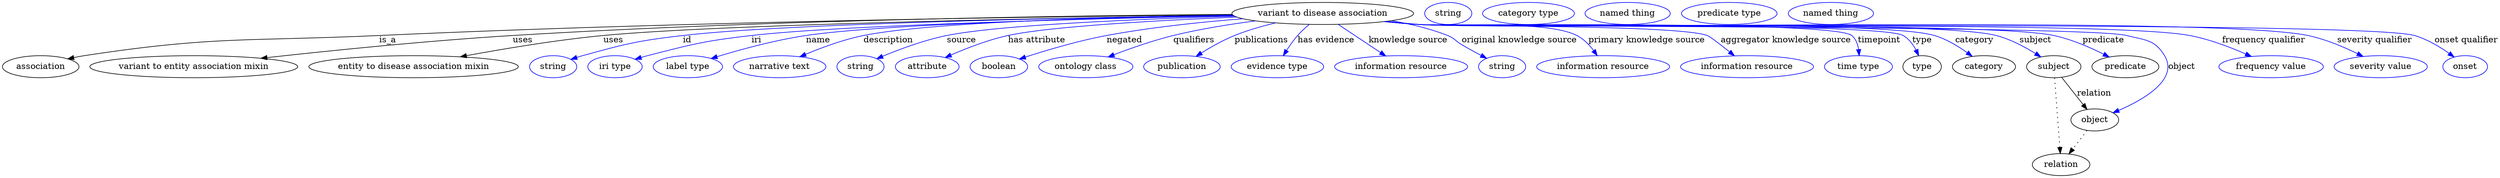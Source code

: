 digraph {
	graph [bb="0,0,4072.4,283"];
	node [label="\N"];
	"variant to disease association"	[height=0.5,
		label="variant to disease association",
		pos="2153.4,265",
		width=4.1163];
	association	[height=0.5,
		pos="62.394,178",
		width=1.7332];
	"variant to disease association" -> association	[label=is_a,
		lp="629.39,221.5",
		pos="e,106.48,190.76 2006.2,262.88 1732.3,260.31 1125.8,252.27 615.39,229 400.89,219.22 345.65,228.45 133.39,196 127.91,195.16 122.23,\
194.11 116.58,192.95"];
	"variant to entity association mixin"	[height=0.5,
		pos="312.39,178",
		width=4.7121];
	"variant to disease association" -> "variant to entity association mixin"	[label=uses,
		lp="849.89,221.5",
		pos="e,421.99,191.74 2005.8,263.41 1761.6,261.7 1258.4,255 833.39,229 695.45,220.56 537.52,204.5 432.04,192.85"];
	"entity to disease association mixin"	[height=0.5,
		pos="671.39,178",
		width=4.7482];
	"variant to disease association" -> "entity to disease association mixin"	[label=uses,
		lp="996.89,221.5",
		pos="e,747.54,194.17 2007.1,262.02 1738.3,257.99 1175.2,247.59 980.39,229 904.68,221.78 819.39,207.51 757.63,196.05"];
	id	[color=blue,
		height=0.5,
		label=string,
		pos="898.39,178",
		width=1.0652];
	"variant to disease association" -> id	[color=blue,
		label=id,
		lp="1117.4,221.5",
		pos="e,927.37,190.01 2007,262.07 1762.1,258.34 1279.4,248.71 1110.4,229 1036.5,220.39 1018.1,215.79 946.39,196 943.28,195.14 940.08,194.18 \
936.89,193.17",
		style=solid];
	iri	[color=blue,
		height=0.5,
		label="iri type",
		pos="999.39,178",
		width=1.2277];
	"variant to disease association" -> iri	[color=blue,
		label=iri,
		lp="1230.4,221.5",
		pos="e,1032.3,190.22 2008.1,261.27 1785.4,256.63 1370,246 1222.4,229 1145.9,220.19 1126.9,215.12 1052.4,196 1049,195.13 1045.5,194.17 \
1042.1,193.16",
		style=solid];
	name	[color=blue,
		height=0.5,
		label="label type",
		pos="1118.4,178",
		width=1.5707];
	"variant to disease association" -> name	[color=blue,
		label=name,
		lp="1331.4,221.5",
		pos="e,1156.4,191.39 2007.6,261.66 1803,257.74 1441.3,248.3 1311.4,229 1261.1,221.53 1205,206.17 1166.3,194.44",
		style=solid];
	description	[color=blue,
		height=0.5,
		label="narrative text",
		pos="1268.4,178",
		width=2.0943];
	"variant to disease association" -> description	[color=blue,
		label=description,
		lp="1444.9,221.5",
		pos="e,1301.1,194.25 2006.6,262.44 1822,259.56 1515.5,251.46 1404.4,229 1371.9,222.43 1336.8,209.37 1310.4,198.24",
		style=solid];
	source	[color=blue,
		height=0.5,
		label=string,
		pos="1400.4,178",
		width=1.0652];
	"variant to disease association" -> source	[color=blue,
		label=source,
		lp="1564.4,221.5",
		pos="e,1426.8,191.04 2009.8,260.5 1857.4,255.94 1626.8,246.43 1540.4,229 1503.8,221.63 1464,206.65 1436.1,195",
		style=solid];
	"has attribute"	[color=blue,
		height=0.5,
		label=attribute,
		pos="1508.4,178",
		width=1.4443];
	"variant to disease association" -> "has attribute"	[color=blue,
		label="has attribute",
		lp="1686.4,221.5",
		pos="e,1537.5,193 2013.3,259.12 1886,253.83 1708,244.08 1639.4,229 1607.2,221.94 1572.5,208.38 1546.9,197.17",
		style=solid];
	negated	[color=blue,
		height=0.5,
		label=boolean,
		pos="1625.4,178",
		width=1.2999];
	"variant to disease association" -> negated	[color=blue,
		label=negated,
		lp="1829.4,221.5",
		pos="e,1658.8,190.6 2023.1,256.38 1956.2,251.13 1873.5,242.58 1800.4,229 1754.7,220.52 1703.8,205.29 1668.7,193.86",
		style=solid];
	qualifiers	[color=blue,
		height=0.5,
		label="ontology class",
		pos="1766.4,178",
		width=2.1304];
	"variant to disease association" -> qualifiers	[color=blue,
		label=qualifiers,
		lp="1942.9,221.5",
		pos="e,1802.8,193.95 2043.8,252.88 2001.5,247.38 1952.8,239.6 1909.4,229 1876.3,220.91 1840,208.18 1812.3,197.59",
		style=solid];
	publications	[color=blue,
		height=0.5,
		label=publication,
		pos="1923.4,178",
		width=1.7332];
	"variant to disease association" -> publications	[color=blue,
		label=publications,
		lp="2053.4,221.5",
		pos="e,1946.5,194.94 2076.3,249.57 2054.2,244.3 2030.5,237.5 2009.4,229 1990.6,221.46 1971.1,210.36 1955.3,200.54",
		style=solid];
	"has evidence"	[color=blue,
		height=0.5,
		label="evidence type",
		pos="2079.4,178",
		width=2.0943];
	"variant to disease association" -> "has evidence"	[color=blue,
		label="has evidence",
		lp="2158.9,221.5",
		pos="e,2089,196.05 2131.1,246.9 2124.7,241.51 2118,235.31 2112.4,229 2105.8,221.56 2099.6,212.72 2094.3,204.55",
		style=solid];
	"knowledge source"	[color=blue,
		height=0.5,
		label="information resource",
		pos="2281.4,178",
		width=3.015];
	"variant to disease association" -> "knowledge source"	[color=blue,
		label="knowledge source",
		lp="2292.9,221.5",
		pos="e,2256.3,195.54 2178.7,247.08 2193.2,237.38 2211.8,224.99 2228.4,214 2234.6,209.85 2241.3,205.43 2247.8,201.18",
		style=solid];
	"original knowledge source"	[color=blue,
		height=0.5,
		label=string,
		pos="2446.4,178",
		width=1.0652];
	"variant to disease association" -> "original knowledge source"	[color=blue,
		label="original knowledge source",
		lp="2474.4,221.5",
		pos="e,2421,191.77 2265.5,253.17 2296,247.99 2328.5,240.32 2357.4,229 2368.8,224.54 2369.9,220.2 2380.4,214 2390.5,208.05 2401.7,201.94 \
2411.9,196.52",
		style=solid];
	"primary knowledge source"	[color=blue,
		height=0.5,
		label="information resource",
		pos="2611.4,178",
		width=3.015];
	"variant to disease association" -> "primary knowledge source"	[color=blue,
		label="primary knowledge source",
		lp="2682.4,221.5",
		pos="e,2601.7,196.07 2257.9,252.2 2275.7,250.35 2294.1,248.54 2311.4,247 2368.4,241.94 2517.2,254.68 2568.4,229 2579.4,223.49 2588.7,\
213.83 2595.8,204.46",
		style=solid];
	"aggregator knowledge source"	[color=blue,
		height=0.5,
		label="information resource",
		pos="2846.4,178",
		width=3.015];
	"variant to disease association" -> "aggregator knowledge source"	[color=blue,
		label="aggregator knowledge source",
		lp="2909.9,221.5",
		pos="e,2825.8,195.87 2255.7,251.95 2274.2,250.07 2293.4,248.31 2311.4,247 2363.5,243.2 2732.2,246.77 2781.4,229 2785.8,227.42 2802.5,\
214.5 2817.9,202.19",
		style=solid];
	timepoint	[color=blue,
		height=0.5,
		label="time type",
		pos="3028.4,178",
		width=1.5346];
	"variant to disease association" -> timepoint	[color=blue,
		label=timepoint,
		lp="3062.4,221.5",
		pos="e,3029.6,196.1 2254.9,251.84 2273.6,249.95 2293.1,248.22 2311.4,247 2350.5,244.4 2987.1,253.97 3017.4,229 3024.1,223.45 3027.3,214.81 \
3028.7,206.26",
		style=solid];
	type	[height=0.5,
		pos="3132.4,178",
		width=0.86659];
	"variant to disease association" -> type	[color=blue,
		label=type,
		lp="3132.4,221.5",
		pos="e,3126.7,196.12 2254.9,251.8 2273.6,249.91 2293.1,248.19 2311.4,247 2355.2,244.15 3063.3,250.79 3101.4,229 3110.6,223.73 3117.4,\
214.5 3122.3,205.4",
		style=solid];
	category	[height=0.5,
		pos="3233.4,178",
		width=1.4263];
	"variant to disease association" -> category	[color=blue,
		label=category,
		lp="3217.9,221.5",
		pos="e,3214.2,194.98 2254.4,251.83 2273.3,249.92 2292.9,248.19 2311.4,247 2404.7,241 3062.8,255.48 3152.4,229 3171.7,223.29 3191,211.66 \
3206,201.05",
		style=solid];
	subject	[height=0.5,
		pos="3347.4,178",
		width=1.2277];
	"variant to disease association" -> subject	[color=blue,
		label=subject,
		lp="3317.4,221.5",
		pos="e,3326.2,194.03 2254.4,251.79 2273.3,249.89 2292.9,248.17 2311.4,247 2415.9,240.39 3152.1,255.3 3253.4,229 3276.2,223.07 3299.7,\
210.61 3317.5,199.61",
		style=solid];
	predicate	[height=0.5,
		pos="3464.4,178",
		width=1.5165];
	"variant to disease association" -> predicate	[color=blue,
		label=predicate,
		lp="3428.4,221.5",
		pos="e,3438,193.81 2254.4,251.76 2273.3,249.86 2292.9,248.15 2311.4,247 2426.3,239.83 3234.8,253.07 3347.4,229 3375.9,222.9 3406.2,209.78 \
3428.8,198.51",
		style=solid];
	object	[height=0.5,
		pos="3414.4,91",
		width=1.0832];
	"variant to disease association" -> object	[color=blue,
		label=object,
		lp="3556.4,178",
		pos="e,3444.1,102.71 2254,251.78 2273,249.86 2292.8,248.14 2311.4,247 2375.4,243.06 3404.3,245.02 3466.4,229 3496.6,221.21 3512.3,222.76 \
3528.4,196 3551.6,157.33 3495,124.53 3453.5,106.62",
		style=solid];
	"frequency qualifier"	[color=blue,
		height=0.5,
		label="frequency value",
		pos="3702.4,178",
		width=2.3651];
	"variant to disease association" -> "frequency qualifier"	[color=blue,
		label="frequency qualifier",
		lp="3690.4,221.5",
		pos="e,3670.2,194.69 2254,251.76 2273,249.85 2292.8,248.13 2311.4,247 2450.9,238.51 3432,254.98 3569.4,229 3601.1,223 3635.1,210.08 3660.8,\
198.88",
		style=solid];
	"severity qualifier"	[color=blue,
		height=0.5,
		label="severity value",
		pos="3881.4,178",
		width=2.1123];
	"variant to disease association" -> "severity qualifier"	[color=blue,
		label="severity qualifier",
		lp="3871.4,221.5",
		pos="e,3852.6,194.83 2254,251.73 2273,249.82 2292.8,248.11 2311.4,247 2472.3,237.36 3604.5,261.84 3762.4,229 3790.7,223.1 3820.8,210.42 \
3843.6,199.31",
		style=solid];
	"onset qualifier"	[color=blue,
		height=0.5,
		label=onset,
		pos="4018.4,178",
		width=1.011];
	"variant to disease association" -> "onset qualifier"	[color=blue,
		label="onset qualifier",
		lp="4020.9,221.5",
		pos="e,4000.5,193.83 2254,251.71 2273,249.8 2292.8,248.1 2311.4,247 2401.5,241.66 3849.6,253.89 3936.4,229 3956.6,223.2 3976.8,210.96 \
3992.1,200.05",
		style=solid];
	association_type	[color=blue,
		height=0.5,
		label=string,
		pos="2358.4,265",
		width=1.0652];
	association_category	[color=blue,
		height=0.5,
		label="category type",
		pos="2489.4,265",
		width=2.0762];
	subject -> object	[label=relation,
		lp="3413.4,134.5",
		pos="e,3401.7,108.05 3360.3,160.61 3370.3,147.95 3384.3,130.24 3395.5,115.98"];
	relation	[height=0.5,
		pos="3359.4,18",
		width=1.2999];
	subject -> relation	[pos="e,3358.1,36.188 3348.7,159.79 3350.8,132.48 3354.8,78.994 3357.3,46.38",
		style=dotted];
	"variant to disease association_subject"	[color=blue,
		height=0.5,
		label="named thing",
		pos="2651.4,265",
		width=1.9318];
	"variant to disease association_predicate"	[color=blue,
		height=0.5,
		label="predicate type",
		pos="2817.4,265",
		width=2.1665];
	object -> relation	[pos="e,3372.2,35.54 3401.9,73.889 3395,64.939 3386.2,53.617 3378.4,43.584",
		style=dotted];
	"variant to disease association_object"	[color=blue,
		height=0.5,
		label="named thing",
		pos="2983.4,265",
		width=1.9318];
}
